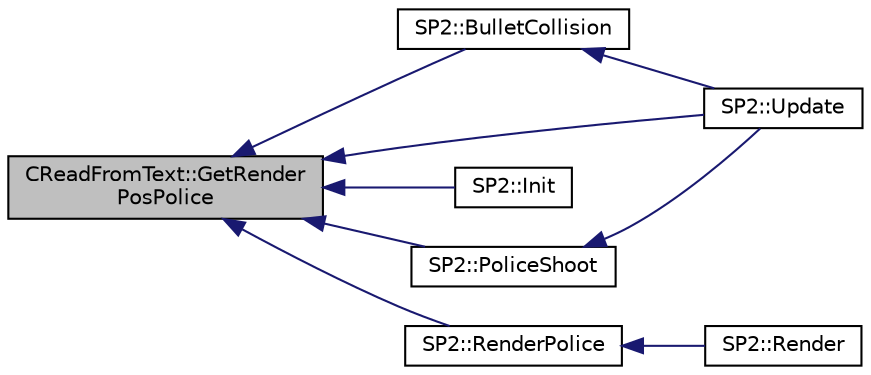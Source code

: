 digraph "CReadFromText::GetRenderPosPolice"
{
  bgcolor="transparent";
  edge [fontname="Helvetica",fontsize="10",labelfontname="Helvetica",labelfontsize="10"];
  node [fontname="Helvetica",fontsize="10",shape=record];
  rankdir="LR";
  Node1 [label="CReadFromText::GetRender\lPosPolice",height=0.2,width=0.4,color="black", fillcolor="grey75", style="filled", fontcolor="black"];
  Node1 -> Node2 [dir="back",color="midnightblue",fontsize="10",style="solid",fontname="Helvetica"];
  Node2 [label="SP2::BulletCollision",height=0.2,width=0.4,color="black",URL="$classSP2.html#a2d5a4fefafe0f4e2efddbbf6239441e9"];
  Node2 -> Node3 [dir="back",color="midnightblue",fontsize="10",style="solid",fontname="Helvetica"];
  Node3 [label="SP2::Update",height=0.2,width=0.4,color="black",URL="$classSP2.html#a075edf39d3102610bf7f404ae3b8d38c"];
  Node1 -> Node4 [dir="back",color="midnightblue",fontsize="10",style="solid",fontname="Helvetica"];
  Node4 [label="SP2::Init",height=0.2,width=0.4,color="black",URL="$classSP2.html#a8669c489b6a968f367a4610b254ac992"];
  Node1 -> Node5 [dir="back",color="midnightblue",fontsize="10",style="solid",fontname="Helvetica"];
  Node5 [label="SP2::PoliceShoot",height=0.2,width=0.4,color="black",URL="$classSP2.html#af7a3194da6dfb0052b7155f6e2ba6dd1"];
  Node5 -> Node3 [dir="back",color="midnightblue",fontsize="10",style="solid",fontname="Helvetica"];
  Node1 -> Node6 [dir="back",color="midnightblue",fontsize="10",style="solid",fontname="Helvetica"];
  Node6 [label="SP2::RenderPolice",height=0.2,width=0.4,color="black",URL="$classSP2.html#a9a3e14f5fff0d9412f11df54ed578c13"];
  Node6 -> Node7 [dir="back",color="midnightblue",fontsize="10",style="solid",fontname="Helvetica"];
  Node7 [label="SP2::Render",height=0.2,width=0.4,color="black",URL="$classSP2.html#a90159ea511cadcc99364c6f75d108a71"];
  Node1 -> Node3 [dir="back",color="midnightblue",fontsize="10",style="solid",fontname="Helvetica"];
}
